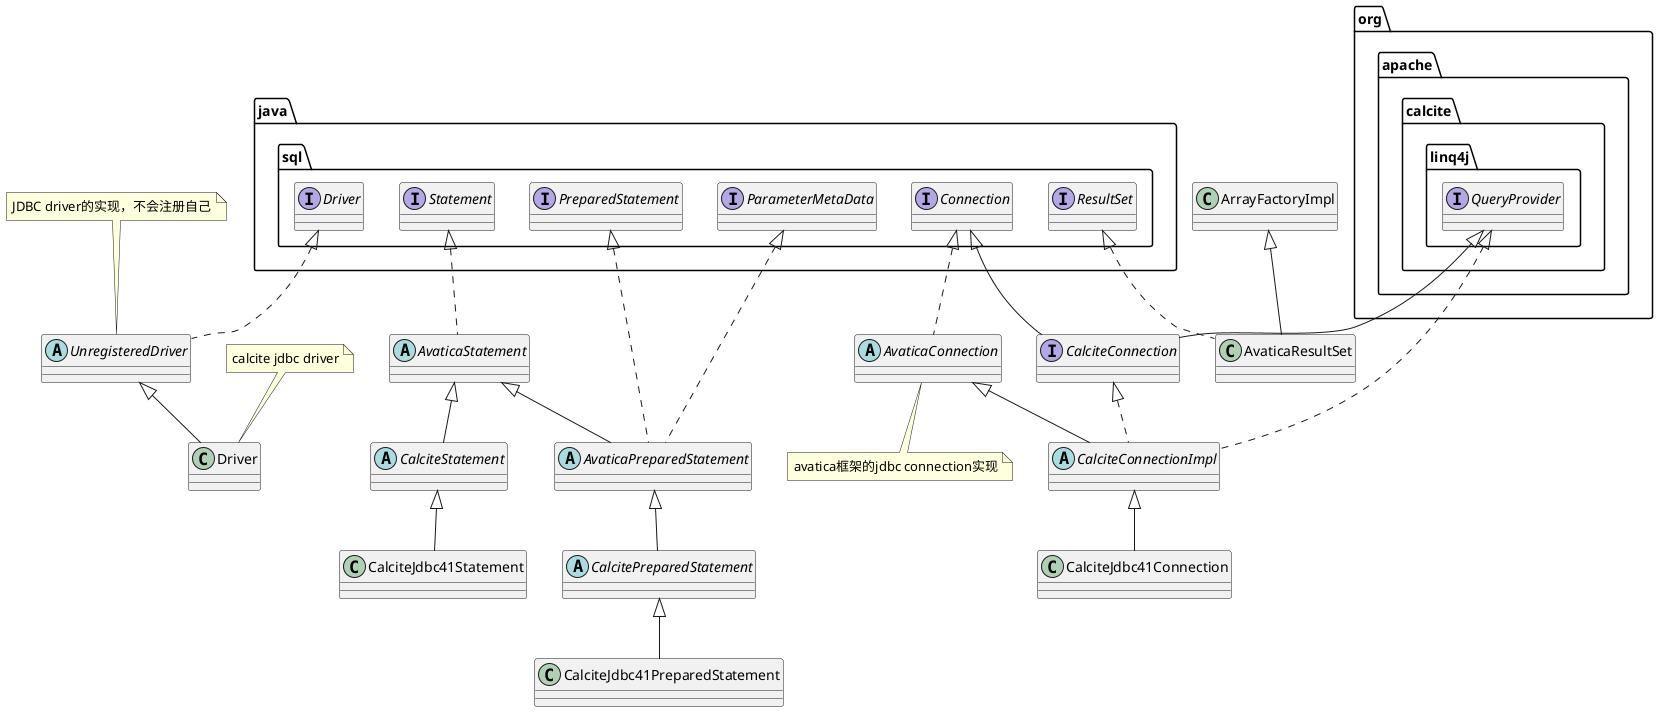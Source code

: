 @startuml

abstract class UnregisteredDriver implements java.sql.Driver
note top of UnregisteredDriver
    JDBC driver的实现，不会注册自己
end note
class Driver extends UnregisteredDriver
note top of Driver
    calcite jdbc driver
end note


interface CalciteConnection extends java.sql.Connection, org.apache.calcite.linq4j.QueryProvider

abstract class AvaticaConnection implements java.sql.Connection
note bottom of AvaticaConnection
    avatica框架的jdbc connection实现
end note

abstract class CalciteConnectionImpl extends AvaticaConnection implements CalciteConnection,org.apache.calcite.linq4j.QueryProvider

class CalciteJdbc41Connection extends CalciteConnectionImpl

abstract class AvaticaStatement implements java.sql.Statement
abstract class CalciteStatement extends AvaticaStatement
class CalciteJdbc41Statement extends CalciteStatement

abstract class AvaticaPreparedStatement extends AvaticaStatement implements java.sql.PreparedStatement, java.sql.ParameterMetaData

abstract class CalcitePreparedStatement extends AvaticaPreparedStatement

class CalciteJdbc41PreparedStatement extends CalcitePreparedStatement 


class AvaticaResultSet extends ArrayFactoryImpl implements java.sql.ResultSet
@enduml